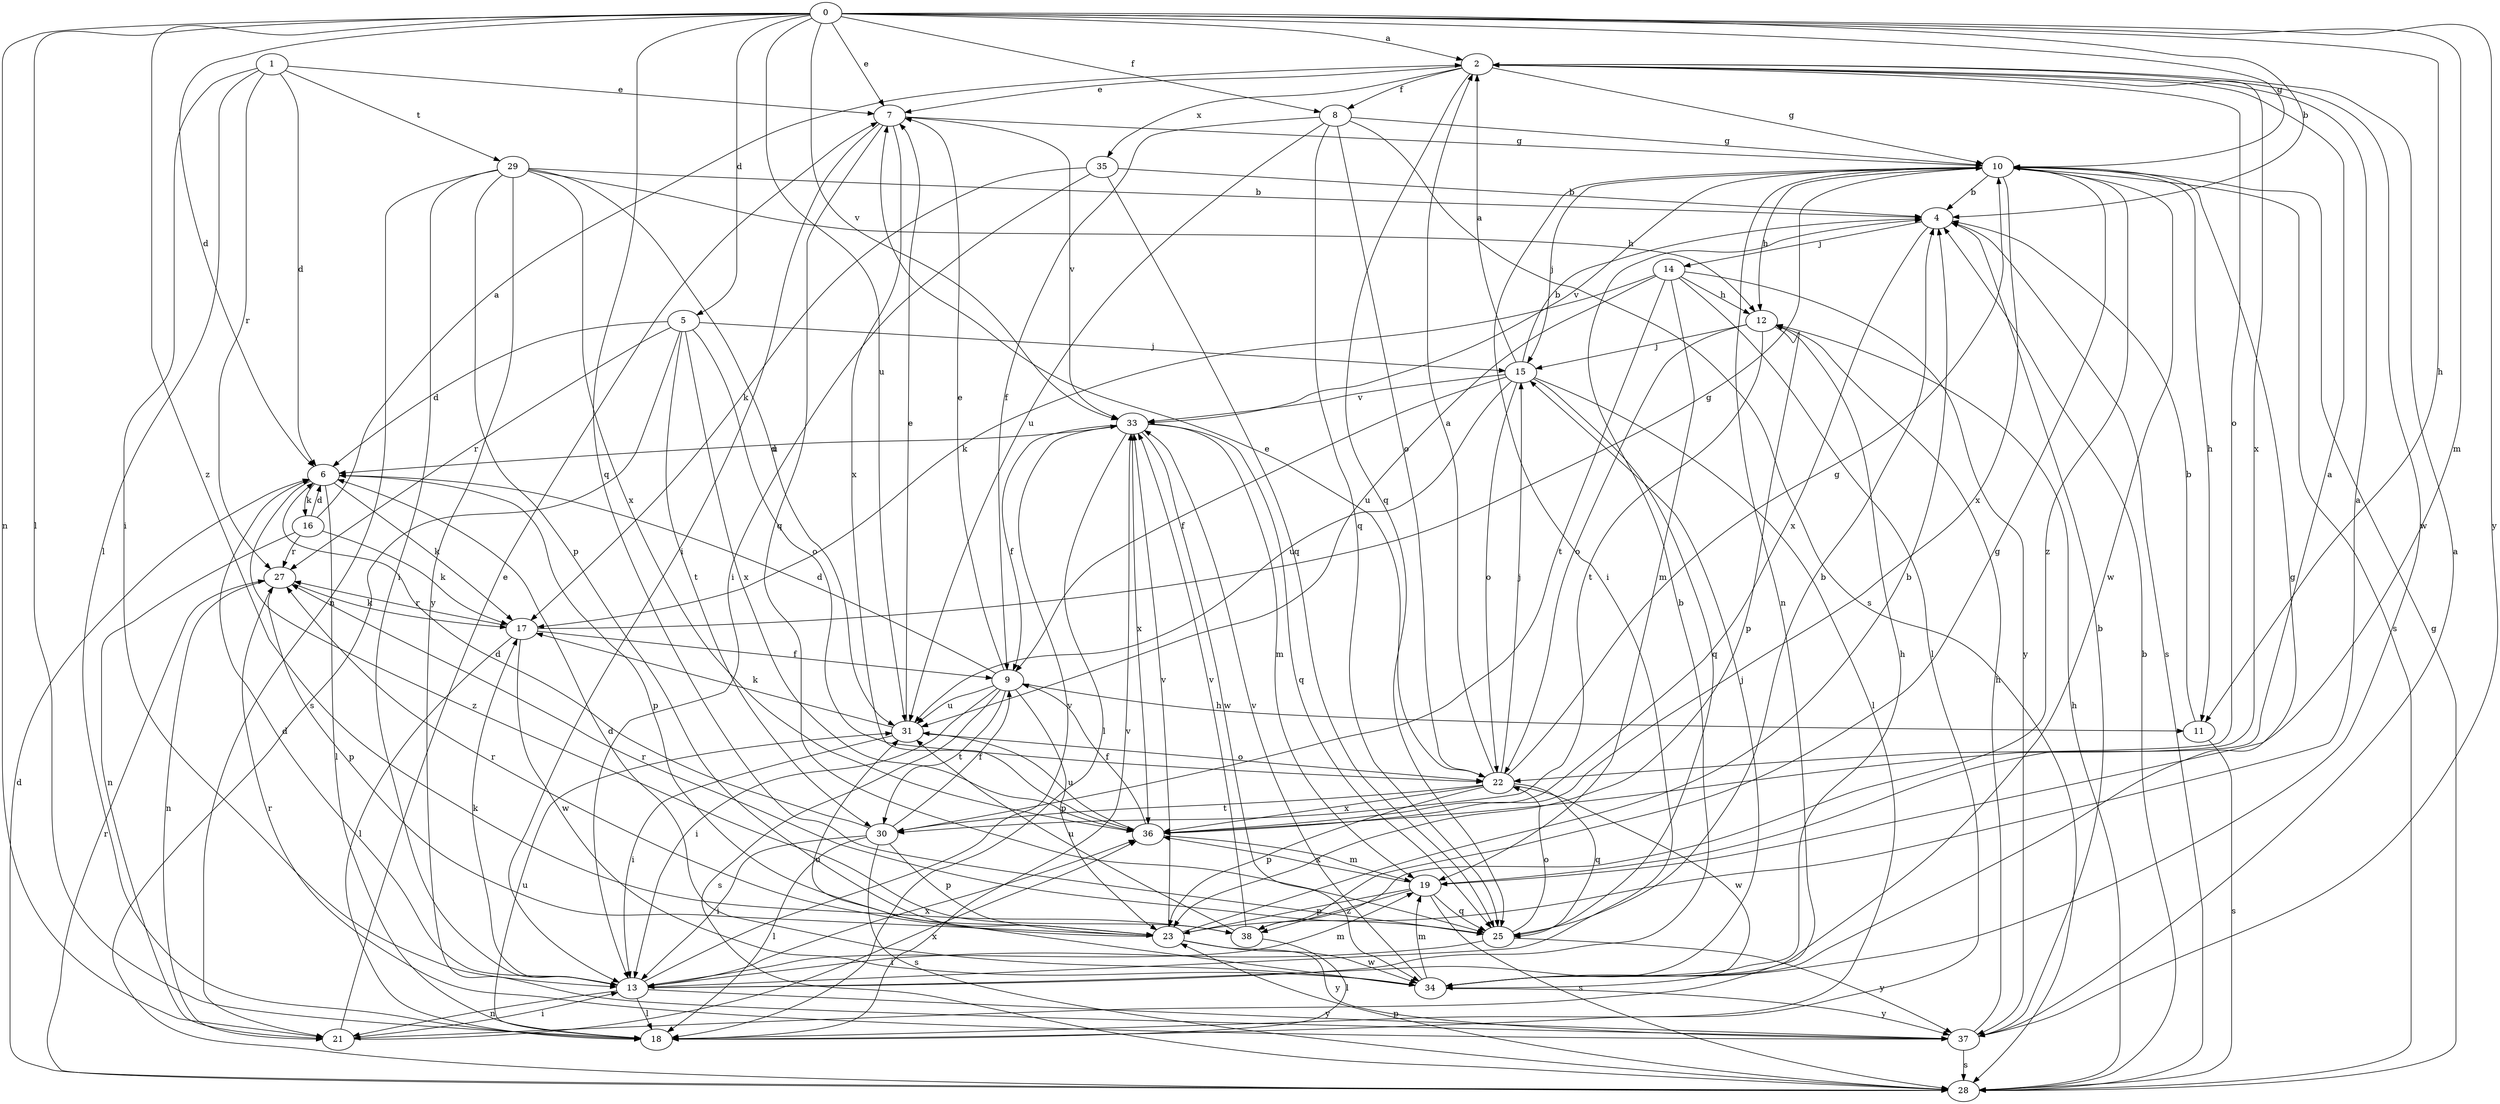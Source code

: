 strict digraph  {
0;
1;
2;
4;
5;
6;
7;
8;
9;
10;
11;
12;
13;
14;
15;
16;
17;
18;
19;
21;
22;
23;
25;
27;
28;
29;
30;
31;
33;
34;
35;
36;
37;
38;
0 -> 2  [label=a];
0 -> 4  [label=b];
0 -> 5  [label=d];
0 -> 6  [label=d];
0 -> 7  [label=e];
0 -> 8  [label=f];
0 -> 10  [label=g];
0 -> 11  [label=h];
0 -> 18  [label=l];
0 -> 19  [label=m];
0 -> 21  [label=n];
0 -> 25  [label=q];
0 -> 31  [label=u];
0 -> 33  [label=v];
0 -> 37  [label=y];
0 -> 38  [label=z];
1 -> 6  [label=d];
1 -> 7  [label=e];
1 -> 13  [label=i];
1 -> 18  [label=l];
1 -> 27  [label=r];
1 -> 29  [label=t];
2 -> 7  [label=e];
2 -> 8  [label=f];
2 -> 10  [label=g];
2 -> 22  [label=o];
2 -> 25  [label=q];
2 -> 34  [label=w];
2 -> 35  [label=x];
2 -> 36  [label=x];
4 -> 14  [label=j];
4 -> 28  [label=s];
4 -> 36  [label=x];
5 -> 6  [label=d];
5 -> 15  [label=j];
5 -> 22  [label=o];
5 -> 27  [label=r];
5 -> 28  [label=s];
5 -> 30  [label=t];
5 -> 36  [label=x];
6 -> 16  [label=k];
6 -> 17  [label=k];
6 -> 18  [label=l];
6 -> 23  [label=p];
6 -> 38  [label=z];
7 -> 10  [label=g];
7 -> 13  [label=i];
7 -> 25  [label=q];
7 -> 33  [label=v];
7 -> 36  [label=x];
8 -> 9  [label=f];
8 -> 10  [label=g];
8 -> 22  [label=o];
8 -> 25  [label=q];
8 -> 28  [label=s];
8 -> 31  [label=u];
9 -> 6  [label=d];
9 -> 7  [label=e];
9 -> 11  [label=h];
9 -> 13  [label=i];
9 -> 23  [label=p];
9 -> 28  [label=s];
9 -> 30  [label=t];
9 -> 31  [label=u];
10 -> 4  [label=b];
10 -> 11  [label=h];
10 -> 12  [label=h];
10 -> 13  [label=i];
10 -> 15  [label=j];
10 -> 21  [label=n];
10 -> 28  [label=s];
10 -> 33  [label=v];
10 -> 34  [label=w];
10 -> 36  [label=x];
10 -> 38  [label=z];
11 -> 4  [label=b];
11 -> 28  [label=s];
12 -> 15  [label=j];
12 -> 22  [label=o];
12 -> 23  [label=p];
12 -> 30  [label=t];
13 -> 4  [label=b];
13 -> 6  [label=d];
13 -> 15  [label=j];
13 -> 17  [label=k];
13 -> 18  [label=l];
13 -> 19  [label=m];
13 -> 21  [label=n];
13 -> 33  [label=v];
13 -> 36  [label=x];
13 -> 37  [label=y];
14 -> 12  [label=h];
14 -> 17  [label=k];
14 -> 18  [label=l];
14 -> 19  [label=m];
14 -> 30  [label=t];
14 -> 31  [label=u];
14 -> 37  [label=y];
15 -> 2  [label=a];
15 -> 4  [label=b];
15 -> 9  [label=f];
15 -> 18  [label=l];
15 -> 22  [label=o];
15 -> 25  [label=q];
15 -> 31  [label=u];
15 -> 33  [label=v];
16 -> 2  [label=a];
16 -> 6  [label=d];
16 -> 17  [label=k];
16 -> 21  [label=n];
16 -> 27  [label=r];
17 -> 9  [label=f];
17 -> 10  [label=g];
17 -> 18  [label=l];
17 -> 27  [label=r];
17 -> 34  [label=w];
18 -> 31  [label=u];
18 -> 33  [label=v];
19 -> 2  [label=a];
19 -> 23  [label=p];
19 -> 25  [label=q];
19 -> 28  [label=s];
19 -> 36  [label=x];
19 -> 38  [label=z];
21 -> 7  [label=e];
21 -> 13  [label=i];
21 -> 36  [label=x];
22 -> 2  [label=a];
22 -> 7  [label=e];
22 -> 10  [label=g];
22 -> 15  [label=j];
22 -> 23  [label=p];
22 -> 25  [label=q];
22 -> 30  [label=t];
22 -> 34  [label=w];
22 -> 36  [label=x];
23 -> 2  [label=a];
23 -> 4  [label=b];
23 -> 27  [label=r];
23 -> 33  [label=v];
23 -> 34  [label=w];
23 -> 37  [label=y];
25 -> 4  [label=b];
25 -> 13  [label=i];
25 -> 22  [label=o];
25 -> 27  [label=r];
25 -> 37  [label=y];
27 -> 17  [label=k];
27 -> 21  [label=n];
27 -> 23  [label=p];
28 -> 4  [label=b];
28 -> 6  [label=d];
28 -> 10  [label=g];
28 -> 12  [label=h];
28 -> 23  [label=p];
28 -> 27  [label=r];
29 -> 4  [label=b];
29 -> 12  [label=h];
29 -> 13  [label=i];
29 -> 21  [label=n];
29 -> 23  [label=p];
29 -> 31  [label=u];
29 -> 36  [label=x];
29 -> 37  [label=y];
30 -> 6  [label=d];
30 -> 9  [label=f];
30 -> 13  [label=i];
30 -> 18  [label=l];
30 -> 23  [label=p];
30 -> 28  [label=s];
31 -> 7  [label=e];
31 -> 13  [label=i];
31 -> 17  [label=k];
31 -> 22  [label=o];
33 -> 6  [label=d];
33 -> 9  [label=f];
33 -> 18  [label=l];
33 -> 19  [label=m];
33 -> 25  [label=q];
33 -> 34  [label=w];
33 -> 36  [label=x];
34 -> 6  [label=d];
34 -> 10  [label=g];
34 -> 12  [label=h];
34 -> 19  [label=m];
34 -> 31  [label=u];
34 -> 33  [label=v];
34 -> 37  [label=y];
35 -> 4  [label=b];
35 -> 13  [label=i];
35 -> 17  [label=k];
35 -> 25  [label=q];
36 -> 9  [label=f];
36 -> 19  [label=m];
36 -> 31  [label=u];
37 -> 2  [label=a];
37 -> 4  [label=b];
37 -> 12  [label=h];
37 -> 27  [label=r];
37 -> 28  [label=s];
38 -> 10  [label=g];
38 -> 18  [label=l];
38 -> 31  [label=u];
38 -> 33  [label=v];
}
